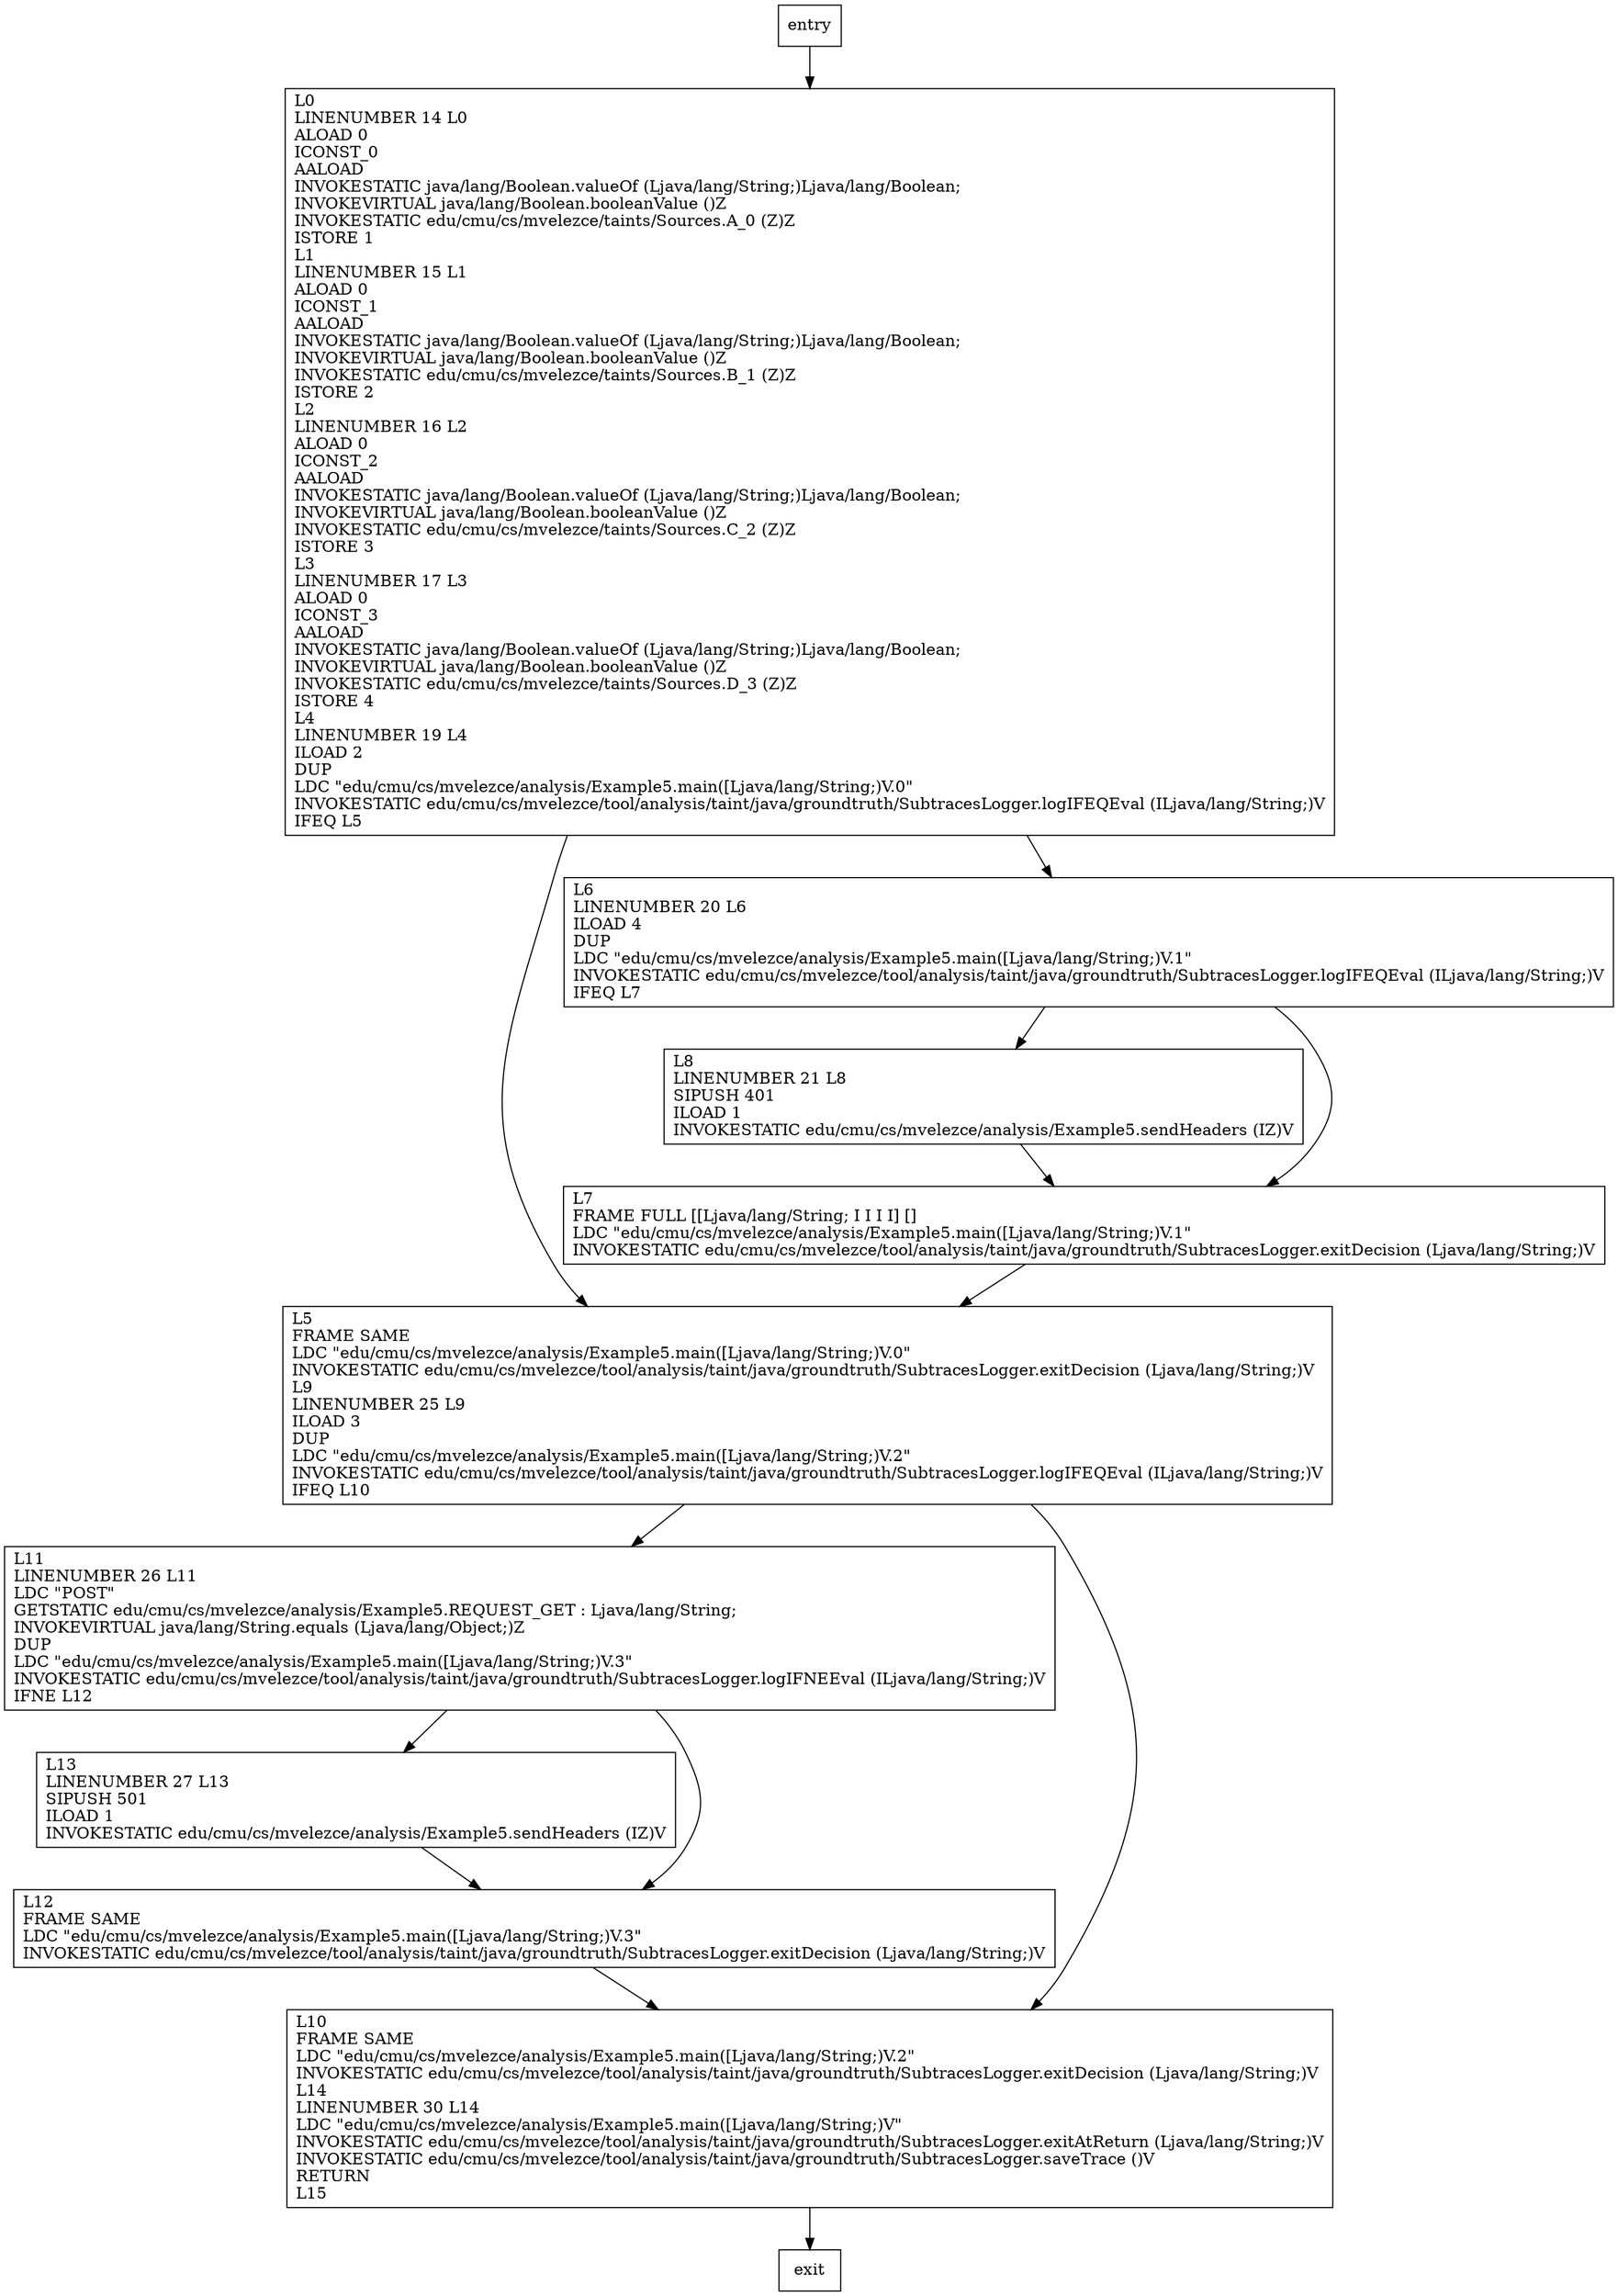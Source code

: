 digraph main {
node [shape=record];
644302332 [label="L11\lLINENUMBER 26 L11\lLDC \"POST\"\lGETSTATIC edu/cmu/cs/mvelezce/analysis/Example5.REQUEST_GET : Ljava/lang/String;\lINVOKEVIRTUAL java/lang/String.equals (Ljava/lang/Object;)Z\lDUP\lLDC \"edu/cmu/cs/mvelezce/analysis/Example5.main([Ljava/lang/String;)V.3\"\lINVOKESTATIC edu/cmu/cs/mvelezce/tool/analysis/taint/java/groundtruth/SubtracesLogger.logIFNEEval (ILjava/lang/String;)V\lIFNE L12\l"];
357309960 [label="L13\lLINENUMBER 27 L13\lSIPUSH 501\lILOAD 1\lINVOKESTATIC edu/cmu/cs/mvelezce/analysis/Example5.sendHeaders (IZ)V\l"];
48349395 [label="L0\lLINENUMBER 14 L0\lALOAD 0\lICONST_0\lAALOAD\lINVOKESTATIC java/lang/Boolean.valueOf (Ljava/lang/String;)Ljava/lang/Boolean;\lINVOKEVIRTUAL java/lang/Boolean.booleanValue ()Z\lINVOKESTATIC edu/cmu/cs/mvelezce/taints/Sources.A_0 (Z)Z\lISTORE 1\lL1\lLINENUMBER 15 L1\lALOAD 0\lICONST_1\lAALOAD\lINVOKESTATIC java/lang/Boolean.valueOf (Ljava/lang/String;)Ljava/lang/Boolean;\lINVOKEVIRTUAL java/lang/Boolean.booleanValue ()Z\lINVOKESTATIC edu/cmu/cs/mvelezce/taints/Sources.B_1 (Z)Z\lISTORE 2\lL2\lLINENUMBER 16 L2\lALOAD 0\lICONST_2\lAALOAD\lINVOKESTATIC java/lang/Boolean.valueOf (Ljava/lang/String;)Ljava/lang/Boolean;\lINVOKEVIRTUAL java/lang/Boolean.booleanValue ()Z\lINVOKESTATIC edu/cmu/cs/mvelezce/taints/Sources.C_2 (Z)Z\lISTORE 3\lL3\lLINENUMBER 17 L3\lALOAD 0\lICONST_3\lAALOAD\lINVOKESTATIC java/lang/Boolean.valueOf (Ljava/lang/String;)Ljava/lang/Boolean;\lINVOKEVIRTUAL java/lang/Boolean.booleanValue ()Z\lINVOKESTATIC edu/cmu/cs/mvelezce/taints/Sources.D_3 (Z)Z\lISTORE 4\lL4\lLINENUMBER 19 L4\lILOAD 2\lDUP\lLDC \"edu/cmu/cs/mvelezce/analysis/Example5.main([Ljava/lang/String;)V.0\"\lINVOKESTATIC edu/cmu/cs/mvelezce/tool/analysis/taint/java/groundtruth/SubtracesLogger.logIFEQEval (ILjava/lang/String;)V\lIFEQ L5\l"];
546673367 [label="L5\lFRAME SAME\lLDC \"edu/cmu/cs/mvelezce/analysis/Example5.main([Ljava/lang/String;)V.0\"\lINVOKESTATIC edu/cmu/cs/mvelezce/tool/analysis/taint/java/groundtruth/SubtracesLogger.exitDecision (Ljava/lang/String;)V\lL9\lLINENUMBER 25 L9\lILOAD 3\lDUP\lLDC \"edu/cmu/cs/mvelezce/analysis/Example5.main([Ljava/lang/String;)V.2\"\lINVOKESTATIC edu/cmu/cs/mvelezce/tool/analysis/taint/java/groundtruth/SubtracesLogger.logIFEQEval (ILjava/lang/String;)V\lIFEQ L10\l"];
1651327144 [label="L6\lLINENUMBER 20 L6\lILOAD 4\lDUP\lLDC \"edu/cmu/cs/mvelezce/analysis/Example5.main([Ljava/lang/String;)V.1\"\lINVOKESTATIC edu/cmu/cs/mvelezce/tool/analysis/taint/java/groundtruth/SubtracesLogger.logIFEQEval (ILjava/lang/String;)V\lIFEQ L7\l"];
772221076 [label="L10\lFRAME SAME\lLDC \"edu/cmu/cs/mvelezce/analysis/Example5.main([Ljava/lang/String;)V.2\"\lINVOKESTATIC edu/cmu/cs/mvelezce/tool/analysis/taint/java/groundtruth/SubtracesLogger.exitDecision (Ljava/lang/String;)V\lL14\lLINENUMBER 30 L14\lLDC \"edu/cmu/cs/mvelezce/analysis/Example5.main([Ljava/lang/String;)V\"\lINVOKESTATIC edu/cmu/cs/mvelezce/tool/analysis/taint/java/groundtruth/SubtracesLogger.exitAtReturn (Ljava/lang/String;)V\lINVOKESTATIC edu/cmu/cs/mvelezce/tool/analysis/taint/java/groundtruth/SubtracesLogger.saveTrace ()V\lRETURN\lL15\l"];
1997502668 [label="L12\lFRAME SAME\lLDC \"edu/cmu/cs/mvelezce/analysis/Example5.main([Ljava/lang/String;)V.3\"\lINVOKESTATIC edu/cmu/cs/mvelezce/tool/analysis/taint/java/groundtruth/SubtracesLogger.exitDecision (Ljava/lang/String;)V\l"];
570950952 [label="L8\lLINENUMBER 21 L8\lSIPUSH 401\lILOAD 1\lINVOKESTATIC edu/cmu/cs/mvelezce/analysis/Example5.sendHeaders (IZ)V\l"];
786677631 [label="L7\lFRAME FULL [[Ljava/lang/String; I I I I] []\lLDC \"edu/cmu/cs/mvelezce/analysis/Example5.main([Ljava/lang/String;)V.1\"\lINVOKESTATIC edu/cmu/cs/mvelezce/tool/analysis/taint/java/groundtruth/SubtracesLogger.exitDecision (Ljava/lang/String;)V\l"];
entry;
exit;
644302332 -> 357309960;
644302332 -> 1997502668;
entry -> 48349395;
357309960 -> 1997502668;
48349395 -> 546673367;
48349395 -> 1651327144;
546673367 -> 644302332;
546673367 -> 772221076;
1651327144 -> 570950952;
1651327144 -> 786677631;
772221076 -> exit;
1997502668 -> 772221076;
570950952 -> 786677631;
786677631 -> 546673367;
}
